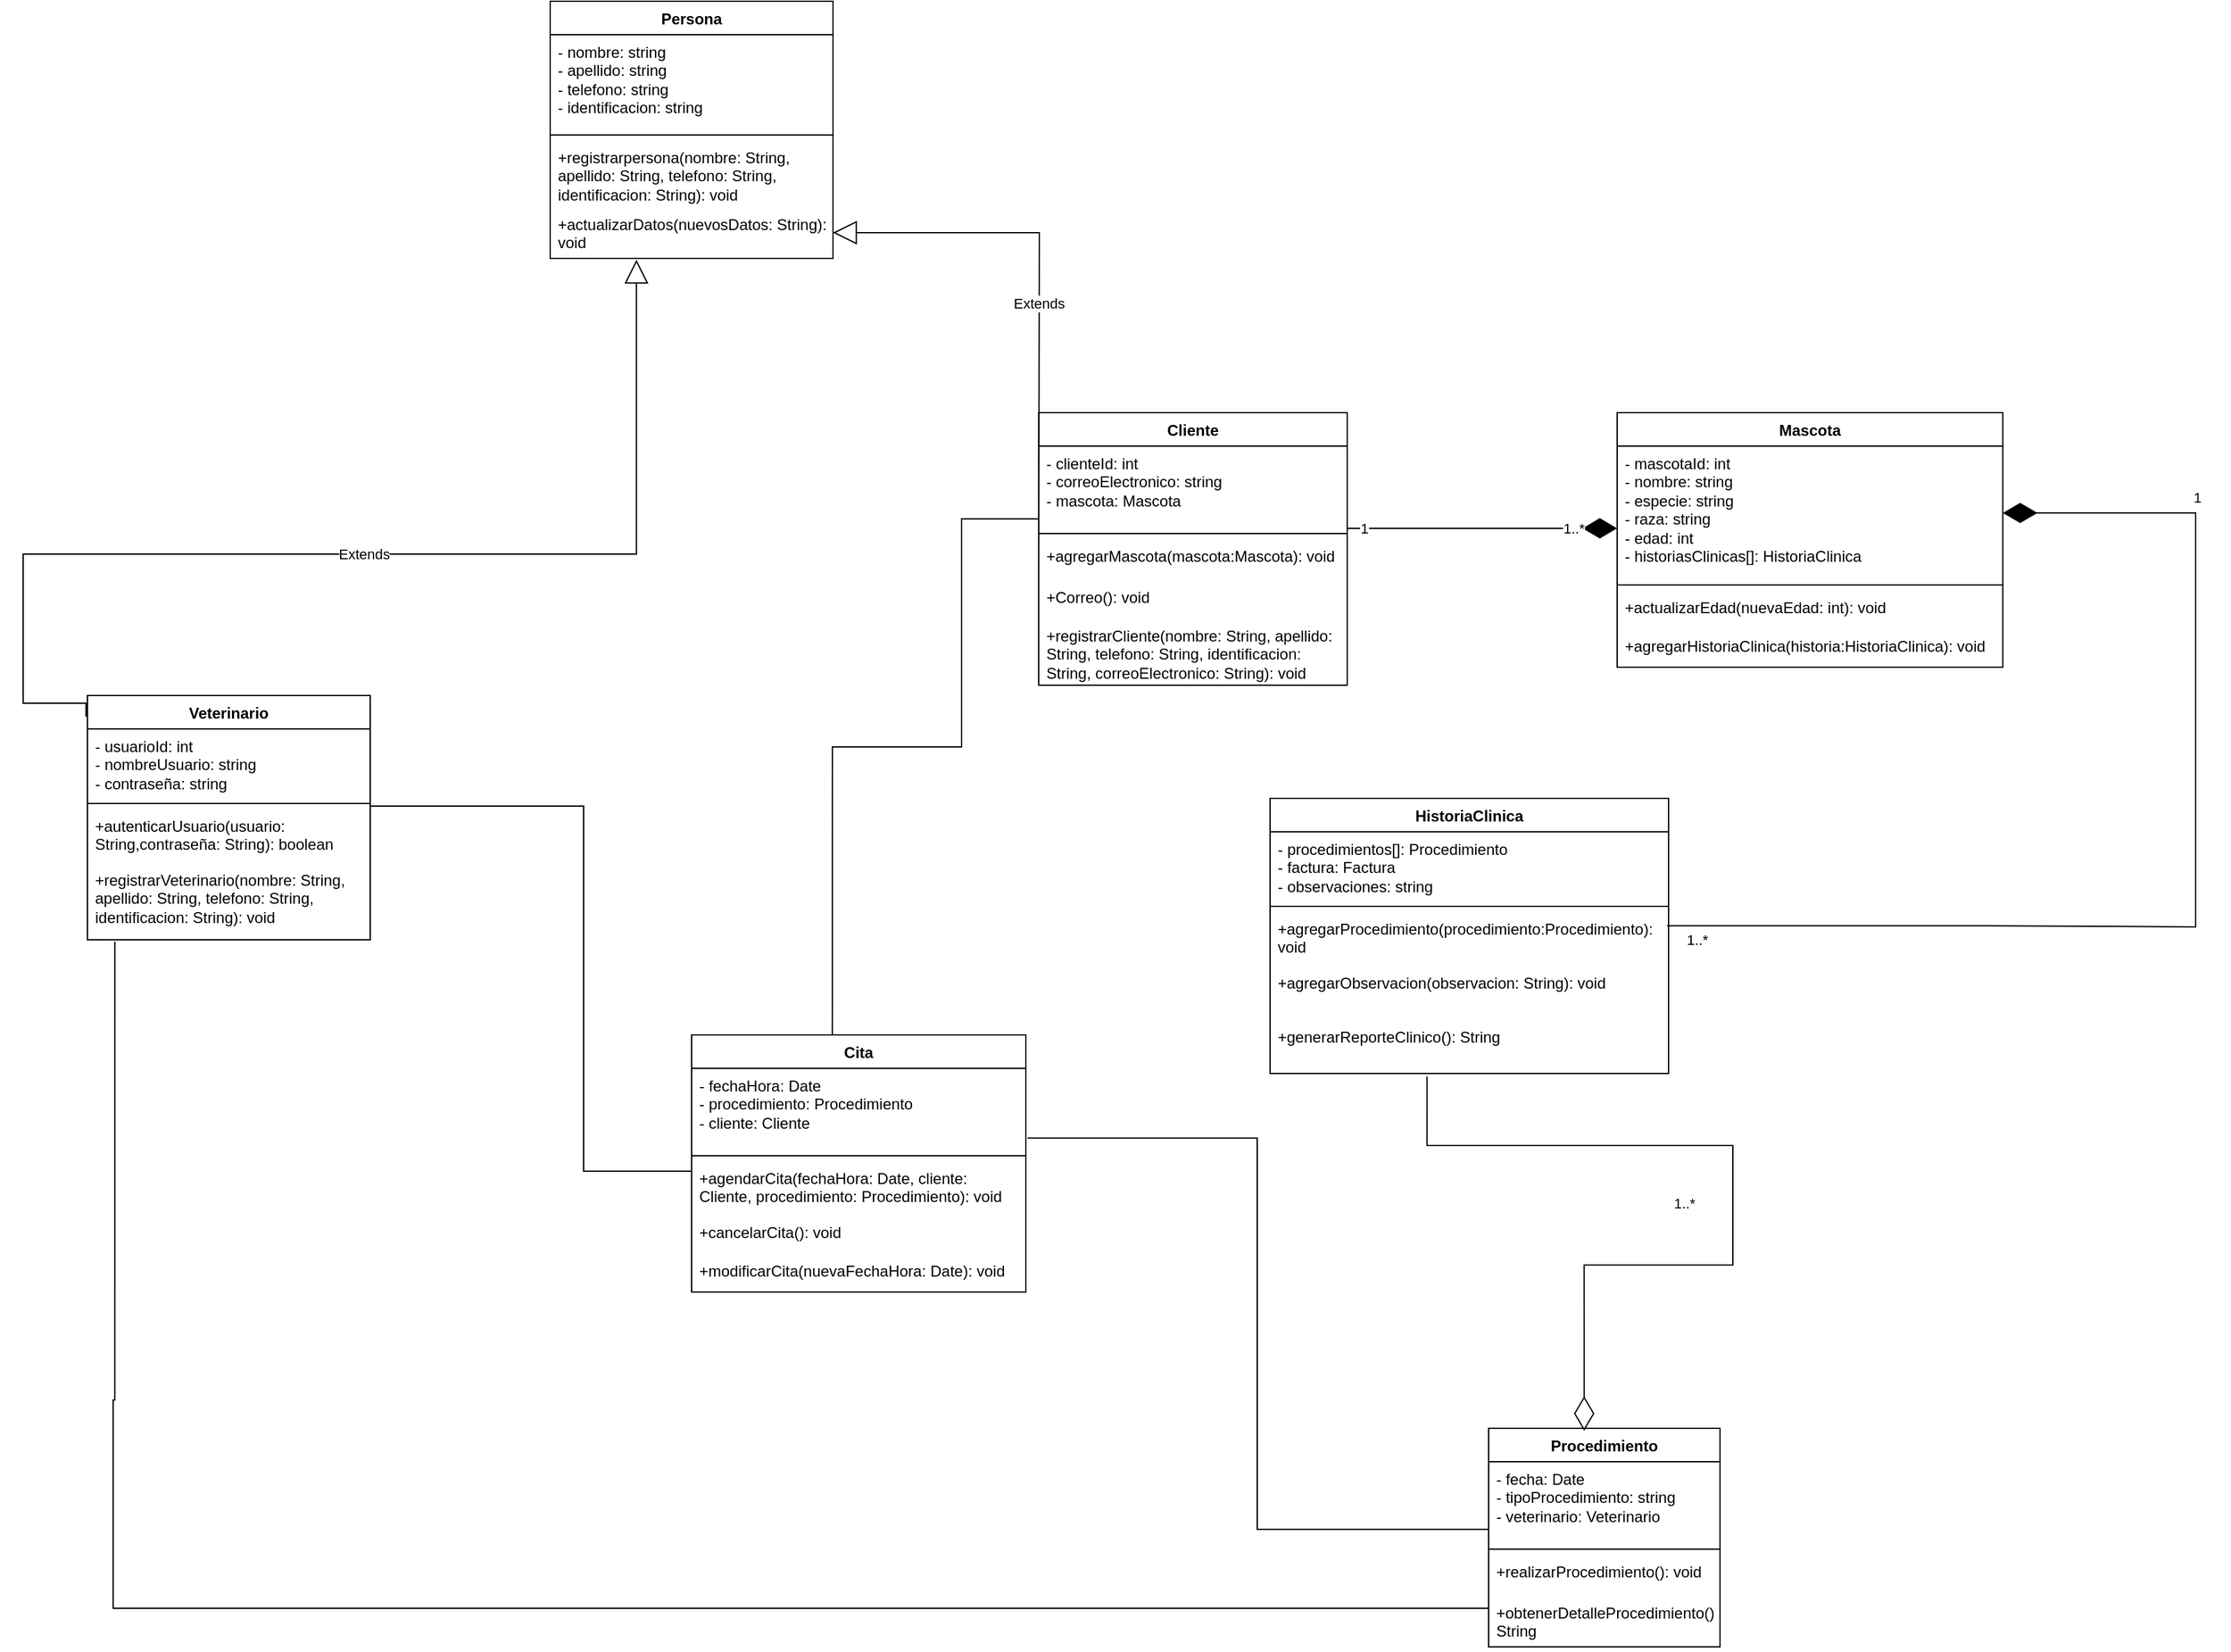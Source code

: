 <mxfile version="24.7.14">
  <diagram name="Página-1" id="4LhB18lvUhtm47GNHkfz">
    <mxGraphModel dx="2172" dy="1888" grid="1" gridSize="10" guides="1" tooltips="1" connect="1" arrows="1" fold="1" page="1" pageScale="1" pageWidth="827" pageHeight="1169" math="0" shadow="0">
      <root>
        <mxCell id="0" />
        <mxCell id="1" parent="0" />
        <mxCell id="XTrmeRF6jUX52jcDESWV-24" value="Persona" style="swimlane;fontStyle=1;align=center;verticalAlign=top;childLayout=stackLayout;horizontal=1;startSize=26;horizontalStack=0;resizeParent=1;resizeParentMax=0;resizeLast=0;collapsible=1;marginBottom=0;whiteSpace=wrap;html=1;" parent="1" vertex="1">
          <mxGeometry x="200" y="-300" width="220" height="200" as="geometry" />
        </mxCell>
        <mxCell id="XTrmeRF6jUX52jcDESWV-25" value="- nombre: string&lt;div&gt;- apellido: string&lt;/div&gt;&lt;div&gt;- telefono: string&lt;/div&gt;&lt;div&gt;- identificacion: string&lt;/div&gt;" style="text;strokeColor=none;fillColor=none;align=left;verticalAlign=top;spacingLeft=4;spacingRight=4;overflow=hidden;rotatable=0;points=[[0,0.5],[1,0.5]];portConstraint=eastwest;whiteSpace=wrap;html=1;" parent="XTrmeRF6jUX52jcDESWV-24" vertex="1">
          <mxGeometry y="26" width="220" height="74" as="geometry" />
        </mxCell>
        <mxCell id="XTrmeRF6jUX52jcDESWV-26" value="" style="line;strokeWidth=1;fillColor=none;align=left;verticalAlign=middle;spacingTop=-1;spacingLeft=3;spacingRight=3;rotatable=0;labelPosition=right;points=[];portConstraint=eastwest;strokeColor=inherit;" parent="XTrmeRF6jUX52jcDESWV-24" vertex="1">
          <mxGeometry y="100" width="220" height="8" as="geometry" />
        </mxCell>
        <mxCell id="XTrmeRF6jUX52jcDESWV-27" value="+registrarpersona(nombre: String, apellido: String, telefono: String, identificacion: String): void" style="text;strokeColor=none;fillColor=none;align=left;verticalAlign=top;spacingLeft=4;spacingRight=4;overflow=hidden;rotatable=0;points=[[0,0.5],[1,0.5]];portConstraint=eastwest;whiteSpace=wrap;html=1;" parent="XTrmeRF6jUX52jcDESWV-24" vertex="1">
          <mxGeometry y="108" width="220" height="52" as="geometry" />
        </mxCell>
        <mxCell id="43Up7mPBMarjPDQN1HVH-1" value="+actualizarDatos(nuevosDatos: String): void" style="text;strokeColor=none;fillColor=none;align=left;verticalAlign=top;spacingLeft=4;spacingRight=4;overflow=hidden;rotatable=0;points=[[0,0.5],[1,0.5]];portConstraint=eastwest;whiteSpace=wrap;html=1;" parent="XTrmeRF6jUX52jcDESWV-24" vertex="1">
          <mxGeometry y="160" width="220" height="40" as="geometry" />
        </mxCell>
        <mxCell id="XTrmeRF6jUX52jcDESWV-28" value="Cliente" style="swimlane;fontStyle=1;align=center;verticalAlign=top;childLayout=stackLayout;horizontal=1;startSize=26;horizontalStack=0;resizeParent=1;resizeParentMax=0;resizeLast=0;collapsible=1;marginBottom=0;whiteSpace=wrap;html=1;" parent="1" vertex="1">
          <mxGeometry x="580" y="20" width="240" height="212" as="geometry" />
        </mxCell>
        <mxCell id="XTrmeRF6jUX52jcDESWV-29" value="- clienteId: int&lt;div&gt;- correoElectronico: string&lt;/div&gt;&lt;div&gt;- mascota: Mascota&lt;/div&gt;" style="text;strokeColor=none;fillColor=none;align=left;verticalAlign=top;spacingLeft=4;spacingRight=4;overflow=hidden;rotatable=0;points=[[0,0.5],[1,0.5]];portConstraint=eastwest;whiteSpace=wrap;html=1;" parent="XTrmeRF6jUX52jcDESWV-28" vertex="1">
          <mxGeometry y="26" width="240" height="64" as="geometry" />
        </mxCell>
        <mxCell id="XTrmeRF6jUX52jcDESWV-30" value="" style="line;strokeWidth=1;fillColor=none;align=left;verticalAlign=middle;spacingTop=-1;spacingLeft=3;spacingRight=3;rotatable=0;labelPosition=right;points=[];portConstraint=eastwest;strokeColor=inherit;" parent="XTrmeRF6jUX52jcDESWV-28" vertex="1">
          <mxGeometry y="90" width="240" height="8" as="geometry" />
        </mxCell>
        <mxCell id="XTrmeRF6jUX52jcDESWV-31" value="+agregarMascota(mascota:Mascota): void" style="text;strokeColor=none;fillColor=none;align=left;verticalAlign=top;spacingLeft=4;spacingRight=4;overflow=hidden;rotatable=0;points=[[0,0.5],[1,0.5]];portConstraint=eastwest;whiteSpace=wrap;html=1;" parent="XTrmeRF6jUX52jcDESWV-28" vertex="1">
          <mxGeometry y="98" width="240" height="32" as="geometry" />
        </mxCell>
        <mxCell id="43Up7mPBMarjPDQN1HVH-6" value="+Correo(): void" style="text;strokeColor=none;fillColor=none;align=left;verticalAlign=top;spacingLeft=4;spacingRight=4;overflow=hidden;rotatable=0;points=[[0,0.5],[1,0.5]];portConstraint=eastwest;whiteSpace=wrap;html=1;" parent="XTrmeRF6jUX52jcDESWV-28" vertex="1">
          <mxGeometry y="130" width="240" height="30" as="geometry" />
        </mxCell>
        <mxCell id="43Up7mPBMarjPDQN1HVH-7" value="+registrarCliente(nombre: String, apellido: String, telefono: String, identificacion: String, correoElectronico: String): void" style="text;strokeColor=none;fillColor=none;align=left;verticalAlign=top;spacingLeft=4;spacingRight=4;overflow=hidden;rotatable=0;points=[[0,0.5],[1,0.5]];portConstraint=eastwest;whiteSpace=wrap;html=1;" parent="XTrmeRF6jUX52jcDESWV-28" vertex="1">
          <mxGeometry y="160" width="240" height="52" as="geometry" />
        </mxCell>
        <mxCell id="XTrmeRF6jUX52jcDESWV-32" value="Veterinario" style="swimlane;fontStyle=1;align=center;verticalAlign=top;childLayout=stackLayout;horizontal=1;startSize=26;horizontalStack=0;resizeParent=1;resizeParentMax=0;resizeLast=0;collapsible=1;marginBottom=0;whiteSpace=wrap;html=1;" parent="1" vertex="1">
          <mxGeometry x="-160" y="240" width="220" height="190" as="geometry" />
        </mxCell>
        <mxCell id="XTrmeRF6jUX52jcDESWV-33" value="- usuarioId: int&lt;div&gt;- nombreUsuario: string&lt;/div&gt;&lt;div&gt;- contraseña: string&lt;/div&gt;&lt;div&gt;&lt;br&gt;&lt;/div&gt;" style="text;strokeColor=none;fillColor=none;align=left;verticalAlign=top;spacingLeft=4;spacingRight=4;overflow=hidden;rotatable=0;points=[[0,0.5],[1,0.5]];portConstraint=eastwest;whiteSpace=wrap;html=1;" parent="XTrmeRF6jUX52jcDESWV-32" vertex="1">
          <mxGeometry y="26" width="220" height="54" as="geometry" />
        </mxCell>
        <mxCell id="XTrmeRF6jUX52jcDESWV-34" value="" style="line;strokeWidth=1;fillColor=none;align=left;verticalAlign=middle;spacingTop=-1;spacingLeft=3;spacingRight=3;rotatable=0;labelPosition=right;points=[];portConstraint=eastwest;strokeColor=inherit;" parent="XTrmeRF6jUX52jcDESWV-32" vertex="1">
          <mxGeometry y="80" width="220" height="8" as="geometry" />
        </mxCell>
        <mxCell id="XTrmeRF6jUX52jcDESWV-35" value="+autenticarUsuario(usuario:&amp;nbsp; String,contraseña: String): boolean" style="text;strokeColor=none;fillColor=none;align=left;verticalAlign=top;spacingLeft=4;spacingRight=4;overflow=hidden;rotatable=0;points=[[0,0.5],[1,0.5]];portConstraint=eastwest;whiteSpace=wrap;html=1;" parent="XTrmeRF6jUX52jcDESWV-32" vertex="1">
          <mxGeometry y="88" width="220" height="42" as="geometry" />
        </mxCell>
        <mxCell id="43Up7mPBMarjPDQN1HVH-5" value="+registrarVeterinario(nombre: String, apellido: String, telefono: String, identificacion: String): void" style="text;strokeColor=none;fillColor=none;align=left;verticalAlign=top;spacingLeft=4;spacingRight=4;overflow=hidden;rotatable=0;points=[[0,0.5],[1,0.5]];portConstraint=eastwest;whiteSpace=wrap;html=1;" parent="XTrmeRF6jUX52jcDESWV-32" vertex="1">
          <mxGeometry y="130" width="220" height="60" as="geometry" />
        </mxCell>
        <mxCell id="43Up7mPBMarjPDQN1HVH-4" style="edgeStyle=orthogonalEdgeStyle;rounded=0;orthogonalLoop=1;jettySize=auto;html=1;exitX=1;exitY=0.5;exitDx=0;exitDy=0;" parent="XTrmeRF6jUX52jcDESWV-32" source="XTrmeRF6jUX52jcDESWV-35" target="XTrmeRF6jUX52jcDESWV-35" edge="1">
          <mxGeometry relative="1" as="geometry" />
        </mxCell>
        <mxCell id="XTrmeRF6jUX52jcDESWV-39" value="Extends" style="endArrow=block;endSize=16;endFill=0;html=1;rounded=0;edgeStyle=orthogonalEdgeStyle;exitX=-0.005;exitY=0.086;exitDx=0;exitDy=0;exitPerimeter=0;entryX=0.305;entryY=1.025;entryDx=0;entryDy=0;entryPerimeter=0;" parent="1" source="XTrmeRF6jUX52jcDESWV-32" target="43Up7mPBMarjPDQN1HVH-1" edge="1">
          <mxGeometry width="160" relative="1" as="geometry">
            <mxPoint x="-200" y="246" as="sourcePoint" />
            <mxPoint x="255" y="-64" as="targetPoint" />
            <Array as="points">
              <mxPoint x="-161" y="246" />
              <mxPoint x="-210" y="246" />
              <mxPoint x="-210" y="130" />
              <mxPoint x="267" y="130" />
            </Array>
          </mxGeometry>
        </mxCell>
        <mxCell id="XTrmeRF6jUX52jcDESWV-40" value="Extends" style="endArrow=block;endSize=16;endFill=0;html=1;rounded=0;edgeStyle=orthogonalEdgeStyle;entryX=1;entryY=0.5;entryDx=0;entryDy=0;" parent="1" target="43Up7mPBMarjPDQN1HVH-1" edge="1">
          <mxGeometry width="160" relative="1" as="geometry">
            <mxPoint x="580" y="150" as="sourcePoint" />
            <mxPoint x="390" as="targetPoint" />
          </mxGeometry>
        </mxCell>
        <mxCell id="XTrmeRF6jUX52jcDESWV-45" value="Mascota" style="swimlane;fontStyle=1;align=center;verticalAlign=top;childLayout=stackLayout;horizontal=1;startSize=26;horizontalStack=0;resizeParent=1;resizeParentMax=0;resizeLast=0;collapsible=1;marginBottom=0;whiteSpace=wrap;html=1;" parent="1" vertex="1">
          <mxGeometry x="1030" y="20" width="300" height="198" as="geometry" />
        </mxCell>
        <mxCell id="XTrmeRF6jUX52jcDESWV-46" value="- mascotaId: int&lt;div&gt;- nombre: string&lt;/div&gt;&lt;div&gt;- especie: string&lt;/div&gt;&lt;div&gt;- raza: string&lt;/div&gt;&lt;div&gt;- edad: int&lt;/div&gt;&lt;div&gt;- historiasClinicas[]: HistoriaClinica&lt;br&gt;&lt;/div&gt;&lt;div&gt;&lt;br&gt;&lt;/div&gt;" style="text;strokeColor=none;fillColor=none;align=left;verticalAlign=top;spacingLeft=4;spacingRight=4;overflow=hidden;rotatable=0;points=[[0,0.5],[1,0.5]];portConstraint=eastwest;whiteSpace=wrap;html=1;" parent="XTrmeRF6jUX52jcDESWV-45" vertex="1">
          <mxGeometry y="26" width="300" height="104" as="geometry" />
        </mxCell>
        <mxCell id="XTrmeRF6jUX52jcDESWV-47" value="" style="line;strokeWidth=1;fillColor=none;align=left;verticalAlign=middle;spacingTop=-1;spacingLeft=3;spacingRight=3;rotatable=0;labelPosition=right;points=[];portConstraint=eastwest;strokeColor=inherit;" parent="XTrmeRF6jUX52jcDESWV-45" vertex="1">
          <mxGeometry y="130" width="300" height="8" as="geometry" />
        </mxCell>
        <mxCell id="XTrmeRF6jUX52jcDESWV-48" value="+actualizarEdad(nuevaEdad: int): void" style="text;strokeColor=none;fillColor=none;align=left;verticalAlign=top;spacingLeft=4;spacingRight=4;overflow=hidden;rotatable=0;points=[[0,0.5],[1,0.5]];portConstraint=eastwest;whiteSpace=wrap;html=1;" parent="XTrmeRF6jUX52jcDESWV-45" vertex="1">
          <mxGeometry y="138" width="300" height="30" as="geometry" />
        </mxCell>
        <mxCell id="43Up7mPBMarjPDQN1HVH-11" value="+agregarHistoriaClinica(historia:HistoriaClinica): void" style="text;strokeColor=none;fillColor=none;align=left;verticalAlign=top;spacingLeft=4;spacingRight=4;overflow=hidden;rotatable=0;points=[[0,0.5],[1,0.5]];portConstraint=eastwest;whiteSpace=wrap;html=1;" parent="XTrmeRF6jUX52jcDESWV-45" vertex="1">
          <mxGeometry y="168" width="300" height="30" as="geometry" />
        </mxCell>
        <mxCell id="XTrmeRF6jUX52jcDESWV-52" value="HistoriaClinica" style="swimlane;fontStyle=1;align=center;verticalAlign=top;childLayout=stackLayout;horizontal=1;startSize=26;horizontalStack=0;resizeParent=1;resizeParentMax=0;resizeLast=0;collapsible=1;marginBottom=0;whiteSpace=wrap;html=1;" parent="1" vertex="1">
          <mxGeometry x="760" y="320" width="310" height="214" as="geometry" />
        </mxCell>
        <mxCell id="XTrmeRF6jUX52jcDESWV-53" value="- procedimientos[]: Procedimiento&lt;div&gt;- factura: Factura&lt;/div&gt;&lt;div&gt;- observaciones: string&lt;/div&gt;" style="text;strokeColor=none;fillColor=none;align=left;verticalAlign=top;spacingLeft=4;spacingRight=4;overflow=hidden;rotatable=0;points=[[0,0.5],[1,0.5]];portConstraint=eastwest;whiteSpace=wrap;html=1;" parent="XTrmeRF6jUX52jcDESWV-52" vertex="1">
          <mxGeometry y="26" width="310" height="54" as="geometry" />
        </mxCell>
        <mxCell id="XTrmeRF6jUX52jcDESWV-54" value="" style="line;strokeWidth=1;fillColor=none;align=left;verticalAlign=middle;spacingTop=-1;spacingLeft=3;spacingRight=3;rotatable=0;labelPosition=right;points=[];portConstraint=eastwest;strokeColor=inherit;" parent="XTrmeRF6jUX52jcDESWV-52" vertex="1">
          <mxGeometry y="80" width="310" height="8" as="geometry" />
        </mxCell>
        <mxCell id="XTrmeRF6jUX52jcDESWV-55" value="+agregarProcedimiento(procedimiento:Procedimiento): void" style="text;strokeColor=none;fillColor=none;align=left;verticalAlign=top;spacingLeft=4;spacingRight=4;overflow=hidden;rotatable=0;points=[[0,0.5],[1,0.5]];portConstraint=eastwest;whiteSpace=wrap;html=1;" parent="XTrmeRF6jUX52jcDESWV-52" vertex="1">
          <mxGeometry y="88" width="310" height="42" as="geometry" />
        </mxCell>
        <mxCell id="43Up7mPBMarjPDQN1HVH-23" value="+agregarObservacion(observacion: String): void" style="text;strokeColor=none;fillColor=none;align=left;verticalAlign=top;spacingLeft=4;spacingRight=4;overflow=hidden;rotatable=0;points=[[0,0.5],[1,0.5]];portConstraint=eastwest;whiteSpace=wrap;html=1;" parent="XTrmeRF6jUX52jcDESWV-52" vertex="1">
          <mxGeometry y="130" width="310" height="42" as="geometry" />
        </mxCell>
        <mxCell id="43Up7mPBMarjPDQN1HVH-24" value="+generarReporteClinico(): String" style="text;strokeColor=none;fillColor=none;align=left;verticalAlign=top;spacingLeft=4;spacingRight=4;overflow=hidden;rotatable=0;points=[[0,0.5],[1,0.5]];portConstraint=eastwest;whiteSpace=wrap;html=1;" parent="XTrmeRF6jUX52jcDESWV-52" vertex="1">
          <mxGeometry y="172" width="310" height="42" as="geometry" />
        </mxCell>
        <mxCell id="XTrmeRF6jUX52jcDESWV-56" value="" style="endArrow=diamondThin;endFill=1;endSize=24;html=1;rounded=0;edgeStyle=orthogonalEdgeStyle;entryX=1;entryY=0.5;entryDx=0;entryDy=0;exitX=0.996;exitY=0.264;exitDx=0;exitDy=0;exitPerimeter=0;" parent="1" source="XTrmeRF6jUX52jcDESWV-55" target="XTrmeRF6jUX52jcDESWV-46" edge="1">
          <mxGeometry width="160" relative="1" as="geometry">
            <mxPoint x="1320" y="460" as="sourcePoint" />
            <mxPoint x="1469" y="80" as="targetPoint" />
            <Array as="points">
              <mxPoint x="1320" y="419" />
              <mxPoint x="1480" y="420" />
              <mxPoint x="1480" y="98" />
            </Array>
          </mxGeometry>
        </mxCell>
        <mxCell id="XTrmeRF6jUX52jcDESWV-68" value="1" style="edgeLabel;html=1;align=center;verticalAlign=middle;resizable=0;points=[];" parent="XTrmeRF6jUX52jcDESWV-56" vertex="1" connectable="0">
          <mxGeometry x="0.733" y="-1" relative="1" as="geometry">
            <mxPoint x="33" y="-11" as="offset" />
          </mxGeometry>
        </mxCell>
        <mxCell id="XTrmeRF6jUX52jcDESWV-69" value="1..*" style="edgeLabel;html=1;align=center;verticalAlign=middle;resizable=0;points=[];" parent="XTrmeRF6jUX52jcDESWV-56" vertex="1" connectable="0">
          <mxGeometry x="-0.908" y="-1" relative="1" as="geometry">
            <mxPoint x="-18" y="10" as="offset" />
          </mxGeometry>
        </mxCell>
        <mxCell id="XTrmeRF6jUX52jcDESWV-58" value="Procedimiento" style="swimlane;fontStyle=1;align=center;verticalAlign=top;childLayout=stackLayout;horizontal=1;startSize=26;horizontalStack=0;resizeParent=1;resizeParentMax=0;resizeLast=0;collapsible=1;marginBottom=0;whiteSpace=wrap;html=1;" parent="1" vertex="1">
          <mxGeometry x="930" y="810" width="180" height="170" as="geometry" />
        </mxCell>
        <mxCell id="XTrmeRF6jUX52jcDESWV-59" value="- fecha: Date&lt;div&gt;- tipoProcedimiento: string&lt;/div&gt;&lt;div&gt;- veterinario: Veterinario&lt;/div&gt;" style="text;strokeColor=none;fillColor=none;align=left;verticalAlign=top;spacingLeft=4;spacingRight=4;overflow=hidden;rotatable=0;points=[[0,0.5],[1,0.5]];portConstraint=eastwest;whiteSpace=wrap;html=1;" parent="XTrmeRF6jUX52jcDESWV-58" vertex="1">
          <mxGeometry y="26" width="180" height="64" as="geometry" />
        </mxCell>
        <mxCell id="XTrmeRF6jUX52jcDESWV-60" value="" style="line;strokeWidth=1;fillColor=none;align=left;verticalAlign=middle;spacingTop=-1;spacingLeft=3;spacingRight=3;rotatable=0;labelPosition=right;points=[];portConstraint=eastwest;strokeColor=inherit;" parent="XTrmeRF6jUX52jcDESWV-58" vertex="1">
          <mxGeometry y="90" width="180" height="8" as="geometry" />
        </mxCell>
        <mxCell id="XTrmeRF6jUX52jcDESWV-61" value="+realizarProcedimiento(): void" style="text;strokeColor=none;fillColor=none;align=left;verticalAlign=top;spacingLeft=4;spacingRight=4;overflow=hidden;rotatable=0;points=[[0,0.5],[1,0.5]];portConstraint=eastwest;whiteSpace=wrap;html=1;" parent="XTrmeRF6jUX52jcDESWV-58" vertex="1">
          <mxGeometry y="98" width="180" height="32" as="geometry" />
        </mxCell>
        <mxCell id="43Up7mPBMarjPDQN1HVH-18" value="+obtenerDetalleProcedimiento(): String" style="text;strokeColor=none;fillColor=none;align=left;verticalAlign=top;spacingLeft=4;spacingRight=4;overflow=hidden;rotatable=0;points=[[0,0.5],[1,0.5]];portConstraint=eastwest;whiteSpace=wrap;html=1;" parent="XTrmeRF6jUX52jcDESWV-58" vertex="1">
          <mxGeometry y="130" width="180" height="40" as="geometry" />
        </mxCell>
        <mxCell id="XTrmeRF6jUX52jcDESWV-62" value="" style="endArrow=diamondThin;endFill=0;endSize=24;html=1;rounded=0;entryX=0.413;entryY=0.012;entryDx=0;entryDy=0;entryPerimeter=0;edgeStyle=orthogonalEdgeStyle;exitX=0.394;exitY=1.056;exitDx=0;exitDy=0;exitPerimeter=0;" parent="1" source="43Up7mPBMarjPDQN1HVH-24" target="XTrmeRF6jUX52jcDESWV-58" edge="1">
          <mxGeometry width="160" relative="1" as="geometry">
            <mxPoint x="830" y="640" as="sourcePoint" />
            <mxPoint x="1140" y="560" as="targetPoint" />
            <Array as="points">
              <mxPoint x="882" y="590" />
              <mxPoint x="1120" y="590" />
              <mxPoint x="1120" y="683" />
            </Array>
          </mxGeometry>
        </mxCell>
        <mxCell id="XTrmeRF6jUX52jcDESWV-70" value="1..*" style="edgeLabel;html=1;align=center;verticalAlign=middle;resizable=0;points=[];" parent="XTrmeRF6jUX52jcDESWV-62" vertex="1" connectable="0">
          <mxGeometry x="0.159" y="1" relative="1" as="geometry">
            <mxPoint x="-39" y="-28" as="offset" />
          </mxGeometry>
        </mxCell>
        <mxCell id="XTrmeRF6jUX52jcDESWV-73" value="Cita" style="swimlane;fontStyle=1;align=center;verticalAlign=top;childLayout=stackLayout;horizontal=1;startSize=26;horizontalStack=0;resizeParent=1;resizeParentMax=0;resizeLast=0;collapsible=1;marginBottom=0;whiteSpace=wrap;html=1;" parent="1" vertex="1">
          <mxGeometry x="310" y="504" width="260" height="200" as="geometry" />
        </mxCell>
        <mxCell id="XTrmeRF6jUX52jcDESWV-74" value="- fechaHora: Date&lt;div&gt;- procedimiento: Procedimiento&lt;/div&gt;&lt;div&gt;- cliente: Cliente&lt;/div&gt;" style="text;strokeColor=none;fillColor=none;align=left;verticalAlign=top;spacingLeft=4;spacingRight=4;overflow=hidden;rotatable=0;points=[[0,0.5],[1,0.5]];portConstraint=eastwest;whiteSpace=wrap;html=1;" parent="XTrmeRF6jUX52jcDESWV-73" vertex="1">
          <mxGeometry y="26" width="260" height="64" as="geometry" />
        </mxCell>
        <mxCell id="XTrmeRF6jUX52jcDESWV-75" value="" style="line;strokeWidth=1;fillColor=none;align=left;verticalAlign=middle;spacingTop=-1;spacingLeft=3;spacingRight=3;rotatable=0;labelPosition=right;points=[];portConstraint=eastwest;strokeColor=inherit;" parent="XTrmeRF6jUX52jcDESWV-73" vertex="1">
          <mxGeometry y="90" width="260" height="8" as="geometry" />
        </mxCell>
        <mxCell id="XTrmeRF6jUX52jcDESWV-76" value="+agendarCita(fechaHora: Date, cliente: Cliente, procedimiento: Procedimiento): void" style="text;strokeColor=none;fillColor=none;align=left;verticalAlign=top;spacingLeft=4;spacingRight=4;overflow=hidden;rotatable=0;points=[[0,0.5],[1,0.5]];portConstraint=eastwest;whiteSpace=wrap;html=1;" parent="XTrmeRF6jUX52jcDESWV-73" vertex="1">
          <mxGeometry y="98" width="260" height="42" as="geometry" />
        </mxCell>
        <mxCell id="43Up7mPBMarjPDQN1HVH-12" value="+cancelarCita(): void" style="text;strokeColor=none;fillColor=none;align=left;verticalAlign=top;spacingLeft=4;spacingRight=4;overflow=hidden;rotatable=0;points=[[0,0.5],[1,0.5]];portConstraint=eastwest;whiteSpace=wrap;html=1;" parent="XTrmeRF6jUX52jcDESWV-73" vertex="1">
          <mxGeometry y="140" width="260" height="30" as="geometry" />
        </mxCell>
        <mxCell id="43Up7mPBMarjPDQN1HVH-13" value="+modificarCita(nuevaFechaHora: Date): void" style="text;strokeColor=none;fillColor=none;align=left;verticalAlign=top;spacingLeft=4;spacingRight=4;overflow=hidden;rotatable=0;points=[[0,0.5],[1,0.5]];portConstraint=eastwest;whiteSpace=wrap;html=1;" parent="XTrmeRF6jUX52jcDESWV-73" vertex="1">
          <mxGeometry y="170" width="260" height="30" as="geometry" />
        </mxCell>
        <mxCell id="XTrmeRF6jUX52jcDESWV-77" value="" style="endArrow=none;html=1;edgeStyle=orthogonalEdgeStyle;rounded=0;entryX=-0.001;entryY=0.822;entryDx=0;entryDy=0;entryPerimeter=0;exitX=1.005;exitY=0.847;exitDx=0;exitDy=0;exitPerimeter=0;" parent="1" source="XTrmeRF6jUX52jcDESWV-74" target="XTrmeRF6jUX52jcDESWV-59" edge="1">
          <mxGeometry relative="1" as="geometry">
            <mxPoint x="450" y="490" as="sourcePoint" />
            <mxPoint x="610" y="490" as="targetPoint" />
          </mxGeometry>
        </mxCell>
        <mxCell id="XTrmeRF6jUX52jcDESWV-80" value="" style="endArrow=none;html=1;edgeStyle=orthogonalEdgeStyle;rounded=0;exitX=0.421;exitY=0;exitDx=0;exitDy=0;exitPerimeter=0;entryX=-0.001;entryY=0.884;entryDx=0;entryDy=0;entryPerimeter=0;" parent="1" source="XTrmeRF6jUX52jcDESWV-73" target="XTrmeRF6jUX52jcDESWV-29" edge="1">
          <mxGeometry relative="1" as="geometry">
            <mxPoint x="450" y="320" as="sourcePoint" />
            <mxPoint x="610" y="320" as="targetPoint" />
            <Array as="points">
              <mxPoint x="420" y="280" />
              <mxPoint x="520" y="280" />
              <mxPoint x="520" y="103" />
            </Array>
          </mxGeometry>
        </mxCell>
        <mxCell id="XTrmeRF6jUX52jcDESWV-83" value="" style="endArrow=none;html=1;edgeStyle=orthogonalEdgeStyle;rounded=0;" parent="1" target="XTrmeRF6jUX52jcDESWV-73" edge="1">
          <mxGeometry relative="1" as="geometry">
            <mxPoint x="60" y="325" as="sourcePoint" />
            <mxPoint x="280" y="400" as="targetPoint" />
            <Array as="points">
              <mxPoint x="226" y="326" />
              <mxPoint x="226" y="610" />
            </Array>
          </mxGeometry>
        </mxCell>
        <mxCell id="XTrmeRF6jUX52jcDESWV-86" value="" style="endArrow=none;html=1;edgeStyle=orthogonalEdgeStyle;rounded=0;entryX=0;entryY=0.25;entryDx=0;entryDy=0;exitX=0.097;exitY=1.025;exitDx=0;exitDy=0;exitPerimeter=0;entryPerimeter=0;" parent="1" source="43Up7mPBMarjPDQN1HVH-5" edge="1">
          <mxGeometry relative="1" as="geometry">
            <mxPoint x="-140.0" y="440.0" as="sourcePoint" />
            <mxPoint x="930" y="950" as="targetPoint" />
            <Array as="points">
              <mxPoint x="-139" y="788" />
              <mxPoint x="-140" y="788" />
              <mxPoint x="-140" y="950" />
            </Array>
          </mxGeometry>
        </mxCell>
        <mxCell id="rl6x0pnCD7AZa6LiBZcr-1" value="" style="endArrow=diamondThin;endFill=1;endSize=24;html=1;rounded=0;entryX=0;entryY=0.615;entryDx=0;entryDy=0;entryPerimeter=0;" parent="1" target="XTrmeRF6jUX52jcDESWV-46" edge="1">
          <mxGeometry width="160" relative="1" as="geometry">
            <mxPoint x="820" y="110" as="sourcePoint" />
            <mxPoint x="980" y="110" as="targetPoint" />
          </mxGeometry>
        </mxCell>
        <mxCell id="rl6x0pnCD7AZa6LiBZcr-2" value="1..*" style="edgeLabel;html=1;align=center;verticalAlign=middle;resizable=0;points=[];" parent="rl6x0pnCD7AZa6LiBZcr-1" vertex="1" connectable="0">
          <mxGeometry x="0.676" relative="1" as="geometry">
            <mxPoint as="offset" />
          </mxGeometry>
        </mxCell>
        <mxCell id="rl6x0pnCD7AZa6LiBZcr-3" value="1" style="edgeLabel;html=1;align=center;verticalAlign=middle;resizable=0;points=[];" parent="rl6x0pnCD7AZa6LiBZcr-1" vertex="1" connectable="0">
          <mxGeometry x="-0.876" relative="1" as="geometry">
            <mxPoint as="offset" />
          </mxGeometry>
        </mxCell>
      </root>
    </mxGraphModel>
  </diagram>
</mxfile>
